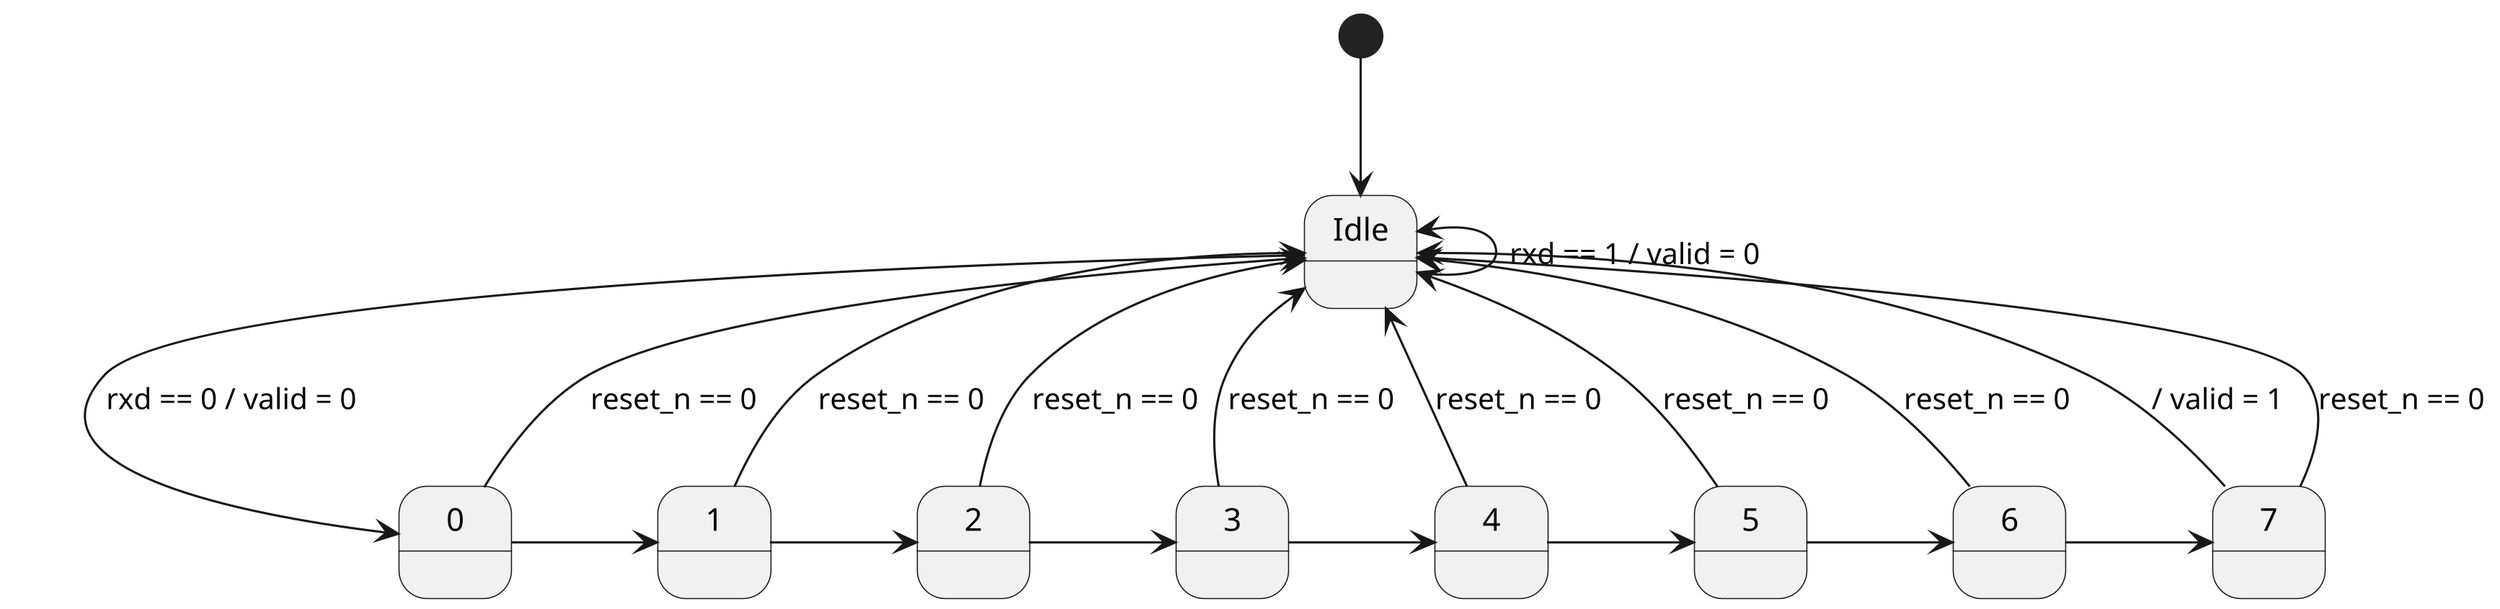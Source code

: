 @startuml combined

skinparam dpi 300
' mainframe **stm** Combined


[*] --> Idle

Idle -l-> Idle : rxd == 1 / valid = 0

Idle -d-> 0 : rxd == 0 / valid = 0
0 -r-> 1 
1 -r-> 2 
2 -r-> 3 
3 -r-> 4 
4 -r-> 5
5 -r-> 6 
6 -r-> 7 
7 -u-> Idle : / valid = 1

0 --> Idle : reset_n == 0
1 --> Idle : reset_n == 0
2 --> Idle : reset_n == 0
3 --> Idle : reset_n == 0
4 --> Idle : reset_n == 0
5 --> Idle : reset_n == 0
6 --> Idle : reset_n == 0
7 --> Idle : reset_n == 0

@enduml